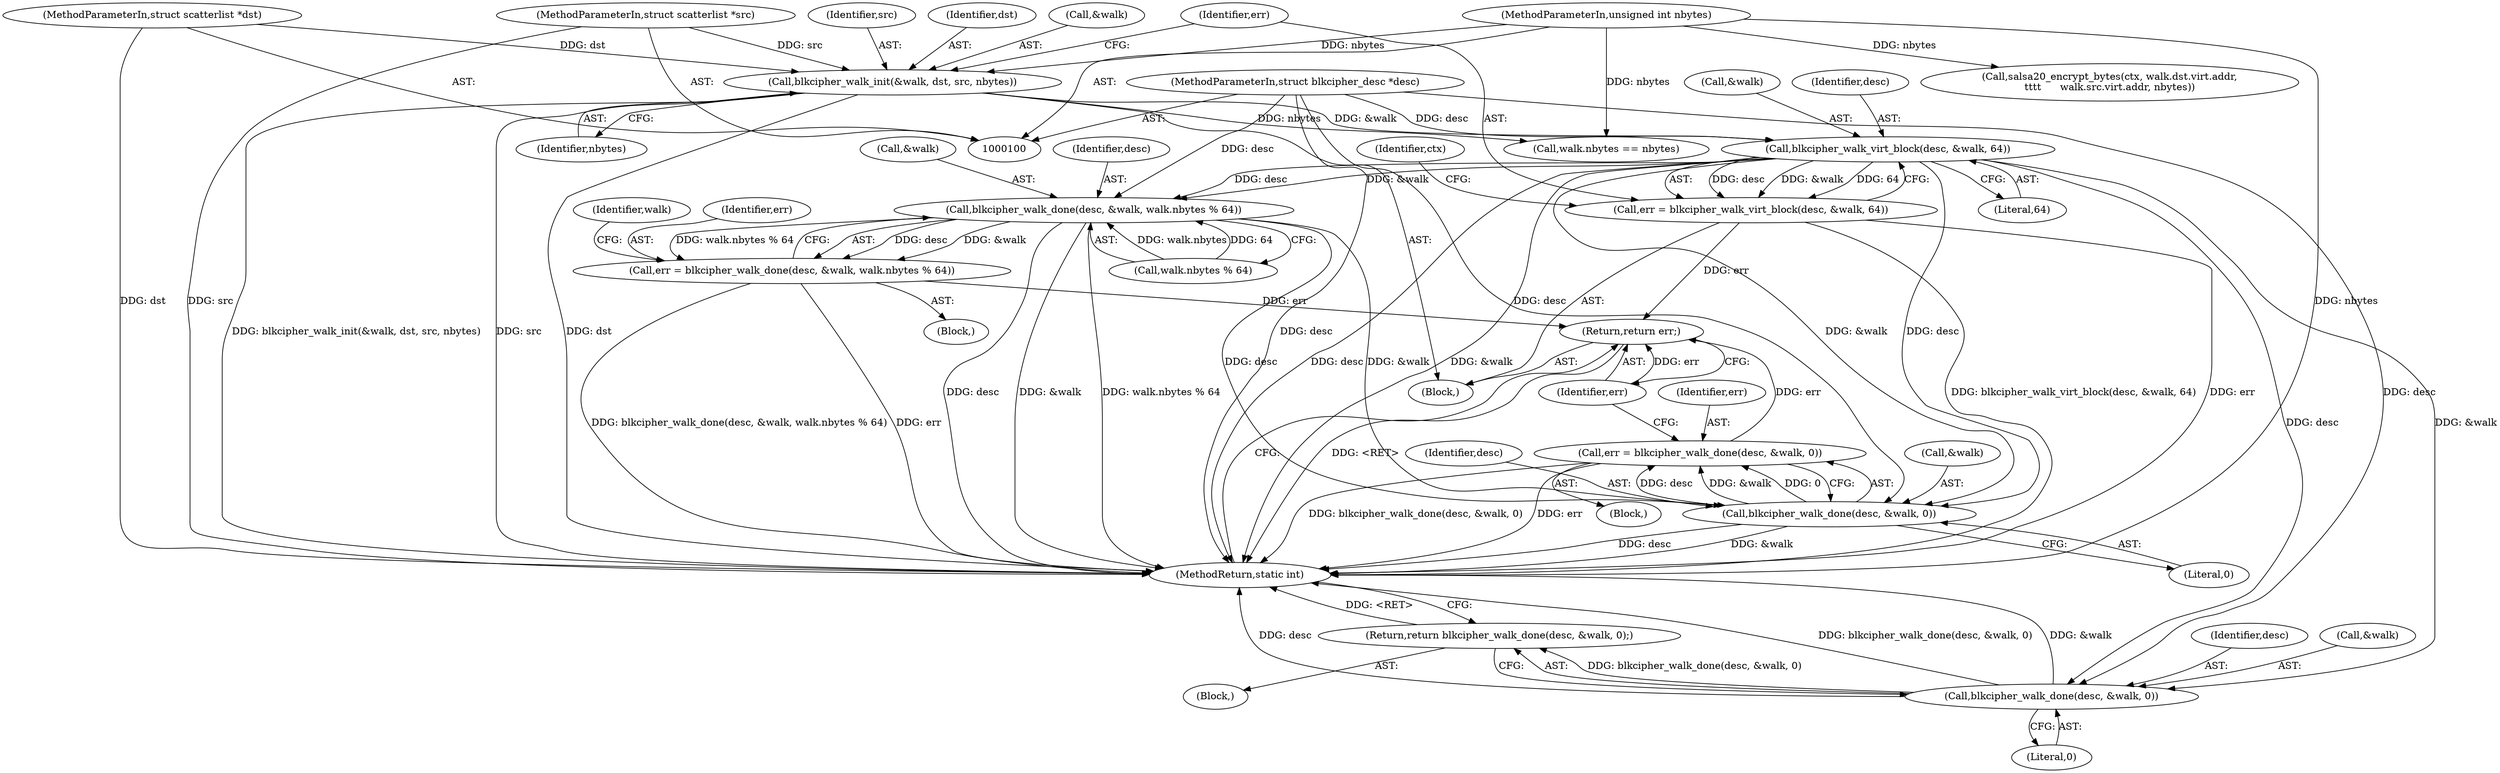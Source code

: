 digraph "1_linux_ecaaab5649781c5a0effdaf298a925063020500e_0@pointer" {
"1000127" [label="(Call,blkcipher_walk_virt_block(desc, &walk, 64))"];
"1000101" [label="(MethodParameterIn,struct blkcipher_desc *desc)"];
"1000119" [label="(Call,blkcipher_walk_init(&walk, dst, src, nbytes))"];
"1000102" [label="(MethodParameterIn,struct scatterlist *dst)"];
"1000103" [label="(MethodParameterIn,struct scatterlist *src)"];
"1000104" [label="(MethodParameterIn,unsigned int nbytes)"];
"1000125" [label="(Call,err = blkcipher_walk_virt_block(desc, &walk, 64))"];
"1000242" [label="(Return,return err;)"];
"1000163" [label="(Call,blkcipher_walk_done(desc, &walk, 0))"];
"1000162" [label="(Return,return blkcipher_walk_done(desc, &walk, 0);)"];
"1000202" [label="(Call,blkcipher_walk_done(desc, &walk, walk.nbytes % 64))"];
"1000200" [label="(Call,err = blkcipher_walk_done(desc, &walk, walk.nbytes % 64))"];
"1000237" [label="(Call,blkcipher_walk_done(desc, &walk, 0))"];
"1000235" [label="(Call,err = blkcipher_walk_done(desc, &walk, 0))"];
"1000244" [label="(MethodReturn,static int)"];
"1000101" [label="(MethodParameterIn,struct blkcipher_desc *desc)"];
"1000162" [label="(Return,return blkcipher_walk_done(desc, &walk, 0);)"];
"1000119" [label="(Call,blkcipher_walk_init(&walk, dst, src, nbytes))"];
"1000237" [label="(Call,blkcipher_walk_done(desc, &walk, 0))"];
"1000105" [label="(Block,)"];
"1000200" [label="(Call,err = blkcipher_walk_done(desc, &walk, walk.nbytes % 64))"];
"1000103" [label="(MethodParameterIn,struct scatterlist *src)"];
"1000235" [label="(Call,err = blkcipher_walk_done(desc, &walk, 0))"];
"1000242" [label="(Return,return err;)"];
"1000123" [label="(Identifier,src)"];
"1000163" [label="(Call,blkcipher_walk_done(desc, &walk, 0))"];
"1000203" [label="(Identifier,desc)"];
"1000129" [label="(Call,&walk)"];
"1000206" [label="(Call,walk.nbytes % 64)"];
"1000164" [label="(Identifier,desc)"];
"1000239" [label="(Call,&walk)"];
"1000174" [label="(Block,)"];
"1000165" [label="(Call,&walk)"];
"1000131" [label="(Literal,64)"];
"1000133" [label="(Identifier,ctx)"];
"1000202" [label="(Call,blkcipher_walk_done(desc, &walk, walk.nbytes % 64))"];
"1000145" [label="(Call,salsa20_encrypt_bytes(ctx, walk.dst.virt.addr,\n\t\t\t\t      walk.src.virt.addr, nbytes))"];
"1000122" [label="(Identifier,dst)"];
"1000104" [label="(MethodParameterIn,unsigned int nbytes)"];
"1000128" [label="(Identifier,desc)"];
"1000126" [label="(Identifier,err)"];
"1000238" [label="(Identifier,desc)"];
"1000102" [label="(MethodParameterIn,struct scatterlist *dst)"];
"1000201" [label="(Identifier,err)"];
"1000125" [label="(Call,err = blkcipher_walk_virt_block(desc, &walk, 64))"];
"1000241" [label="(Literal,0)"];
"1000139" [label="(Call,walk.nbytes == nbytes)"];
"1000120" [label="(Call,&walk)"];
"1000167" [label="(Literal,0)"];
"1000204" [label="(Call,&walk)"];
"1000127" [label="(Call,blkcipher_walk_virt_block(desc, &walk, 64))"];
"1000236" [label="(Identifier,err)"];
"1000171" [label="(Identifier,walk)"];
"1000243" [label="(Identifier,err)"];
"1000124" [label="(Identifier,nbytes)"];
"1000215" [label="(Block,)"];
"1000144" [label="(Block,)"];
"1000127" -> "1000125"  [label="AST: "];
"1000127" -> "1000131"  [label="CFG: "];
"1000128" -> "1000127"  [label="AST: "];
"1000129" -> "1000127"  [label="AST: "];
"1000131" -> "1000127"  [label="AST: "];
"1000125" -> "1000127"  [label="CFG: "];
"1000127" -> "1000244"  [label="DDG: &walk"];
"1000127" -> "1000244"  [label="DDG: desc"];
"1000127" -> "1000125"  [label="DDG: desc"];
"1000127" -> "1000125"  [label="DDG: &walk"];
"1000127" -> "1000125"  [label="DDG: 64"];
"1000101" -> "1000127"  [label="DDG: desc"];
"1000119" -> "1000127"  [label="DDG: &walk"];
"1000127" -> "1000163"  [label="DDG: desc"];
"1000127" -> "1000163"  [label="DDG: &walk"];
"1000127" -> "1000202"  [label="DDG: desc"];
"1000127" -> "1000202"  [label="DDG: &walk"];
"1000127" -> "1000237"  [label="DDG: desc"];
"1000127" -> "1000237"  [label="DDG: &walk"];
"1000101" -> "1000100"  [label="AST: "];
"1000101" -> "1000244"  [label="DDG: desc"];
"1000101" -> "1000163"  [label="DDG: desc"];
"1000101" -> "1000202"  [label="DDG: desc"];
"1000101" -> "1000237"  [label="DDG: desc"];
"1000119" -> "1000105"  [label="AST: "];
"1000119" -> "1000124"  [label="CFG: "];
"1000120" -> "1000119"  [label="AST: "];
"1000122" -> "1000119"  [label="AST: "];
"1000123" -> "1000119"  [label="AST: "];
"1000124" -> "1000119"  [label="AST: "];
"1000126" -> "1000119"  [label="CFG: "];
"1000119" -> "1000244"  [label="DDG: blkcipher_walk_init(&walk, dst, src, nbytes)"];
"1000119" -> "1000244"  [label="DDG: src"];
"1000119" -> "1000244"  [label="DDG: dst"];
"1000102" -> "1000119"  [label="DDG: dst"];
"1000103" -> "1000119"  [label="DDG: src"];
"1000104" -> "1000119"  [label="DDG: nbytes"];
"1000119" -> "1000139"  [label="DDG: nbytes"];
"1000102" -> "1000100"  [label="AST: "];
"1000102" -> "1000244"  [label="DDG: dst"];
"1000103" -> "1000100"  [label="AST: "];
"1000103" -> "1000244"  [label="DDG: src"];
"1000104" -> "1000100"  [label="AST: "];
"1000104" -> "1000244"  [label="DDG: nbytes"];
"1000104" -> "1000139"  [label="DDG: nbytes"];
"1000104" -> "1000145"  [label="DDG: nbytes"];
"1000125" -> "1000105"  [label="AST: "];
"1000126" -> "1000125"  [label="AST: "];
"1000133" -> "1000125"  [label="CFG: "];
"1000125" -> "1000244"  [label="DDG: blkcipher_walk_virt_block(desc, &walk, 64)"];
"1000125" -> "1000244"  [label="DDG: err"];
"1000125" -> "1000242"  [label="DDG: err"];
"1000242" -> "1000105"  [label="AST: "];
"1000242" -> "1000243"  [label="CFG: "];
"1000243" -> "1000242"  [label="AST: "];
"1000244" -> "1000242"  [label="CFG: "];
"1000242" -> "1000244"  [label="DDG: <RET>"];
"1000243" -> "1000242"  [label="DDG: err"];
"1000200" -> "1000242"  [label="DDG: err"];
"1000235" -> "1000242"  [label="DDG: err"];
"1000163" -> "1000162"  [label="AST: "];
"1000163" -> "1000167"  [label="CFG: "];
"1000164" -> "1000163"  [label="AST: "];
"1000165" -> "1000163"  [label="AST: "];
"1000167" -> "1000163"  [label="AST: "];
"1000162" -> "1000163"  [label="CFG: "];
"1000163" -> "1000244"  [label="DDG: desc"];
"1000163" -> "1000244"  [label="DDG: blkcipher_walk_done(desc, &walk, 0)"];
"1000163" -> "1000244"  [label="DDG: &walk"];
"1000163" -> "1000162"  [label="DDG: blkcipher_walk_done(desc, &walk, 0)"];
"1000162" -> "1000144"  [label="AST: "];
"1000244" -> "1000162"  [label="CFG: "];
"1000162" -> "1000244"  [label="DDG: <RET>"];
"1000202" -> "1000200"  [label="AST: "];
"1000202" -> "1000206"  [label="CFG: "];
"1000203" -> "1000202"  [label="AST: "];
"1000204" -> "1000202"  [label="AST: "];
"1000206" -> "1000202"  [label="AST: "];
"1000200" -> "1000202"  [label="CFG: "];
"1000202" -> "1000244"  [label="DDG: walk.nbytes % 64"];
"1000202" -> "1000244"  [label="DDG: desc"];
"1000202" -> "1000244"  [label="DDG: &walk"];
"1000202" -> "1000200"  [label="DDG: desc"];
"1000202" -> "1000200"  [label="DDG: &walk"];
"1000202" -> "1000200"  [label="DDG: walk.nbytes % 64"];
"1000206" -> "1000202"  [label="DDG: walk.nbytes"];
"1000206" -> "1000202"  [label="DDG: 64"];
"1000202" -> "1000237"  [label="DDG: desc"];
"1000202" -> "1000237"  [label="DDG: &walk"];
"1000200" -> "1000174"  [label="AST: "];
"1000201" -> "1000200"  [label="AST: "];
"1000171" -> "1000200"  [label="CFG: "];
"1000200" -> "1000244"  [label="DDG: err"];
"1000200" -> "1000244"  [label="DDG: blkcipher_walk_done(desc, &walk, walk.nbytes % 64)"];
"1000237" -> "1000235"  [label="AST: "];
"1000237" -> "1000241"  [label="CFG: "];
"1000238" -> "1000237"  [label="AST: "];
"1000239" -> "1000237"  [label="AST: "];
"1000241" -> "1000237"  [label="AST: "];
"1000235" -> "1000237"  [label="CFG: "];
"1000237" -> "1000244"  [label="DDG: &walk"];
"1000237" -> "1000244"  [label="DDG: desc"];
"1000237" -> "1000235"  [label="DDG: desc"];
"1000237" -> "1000235"  [label="DDG: &walk"];
"1000237" -> "1000235"  [label="DDG: 0"];
"1000235" -> "1000215"  [label="AST: "];
"1000236" -> "1000235"  [label="AST: "];
"1000243" -> "1000235"  [label="CFG: "];
"1000235" -> "1000244"  [label="DDG: blkcipher_walk_done(desc, &walk, 0)"];
"1000235" -> "1000244"  [label="DDG: err"];
}

